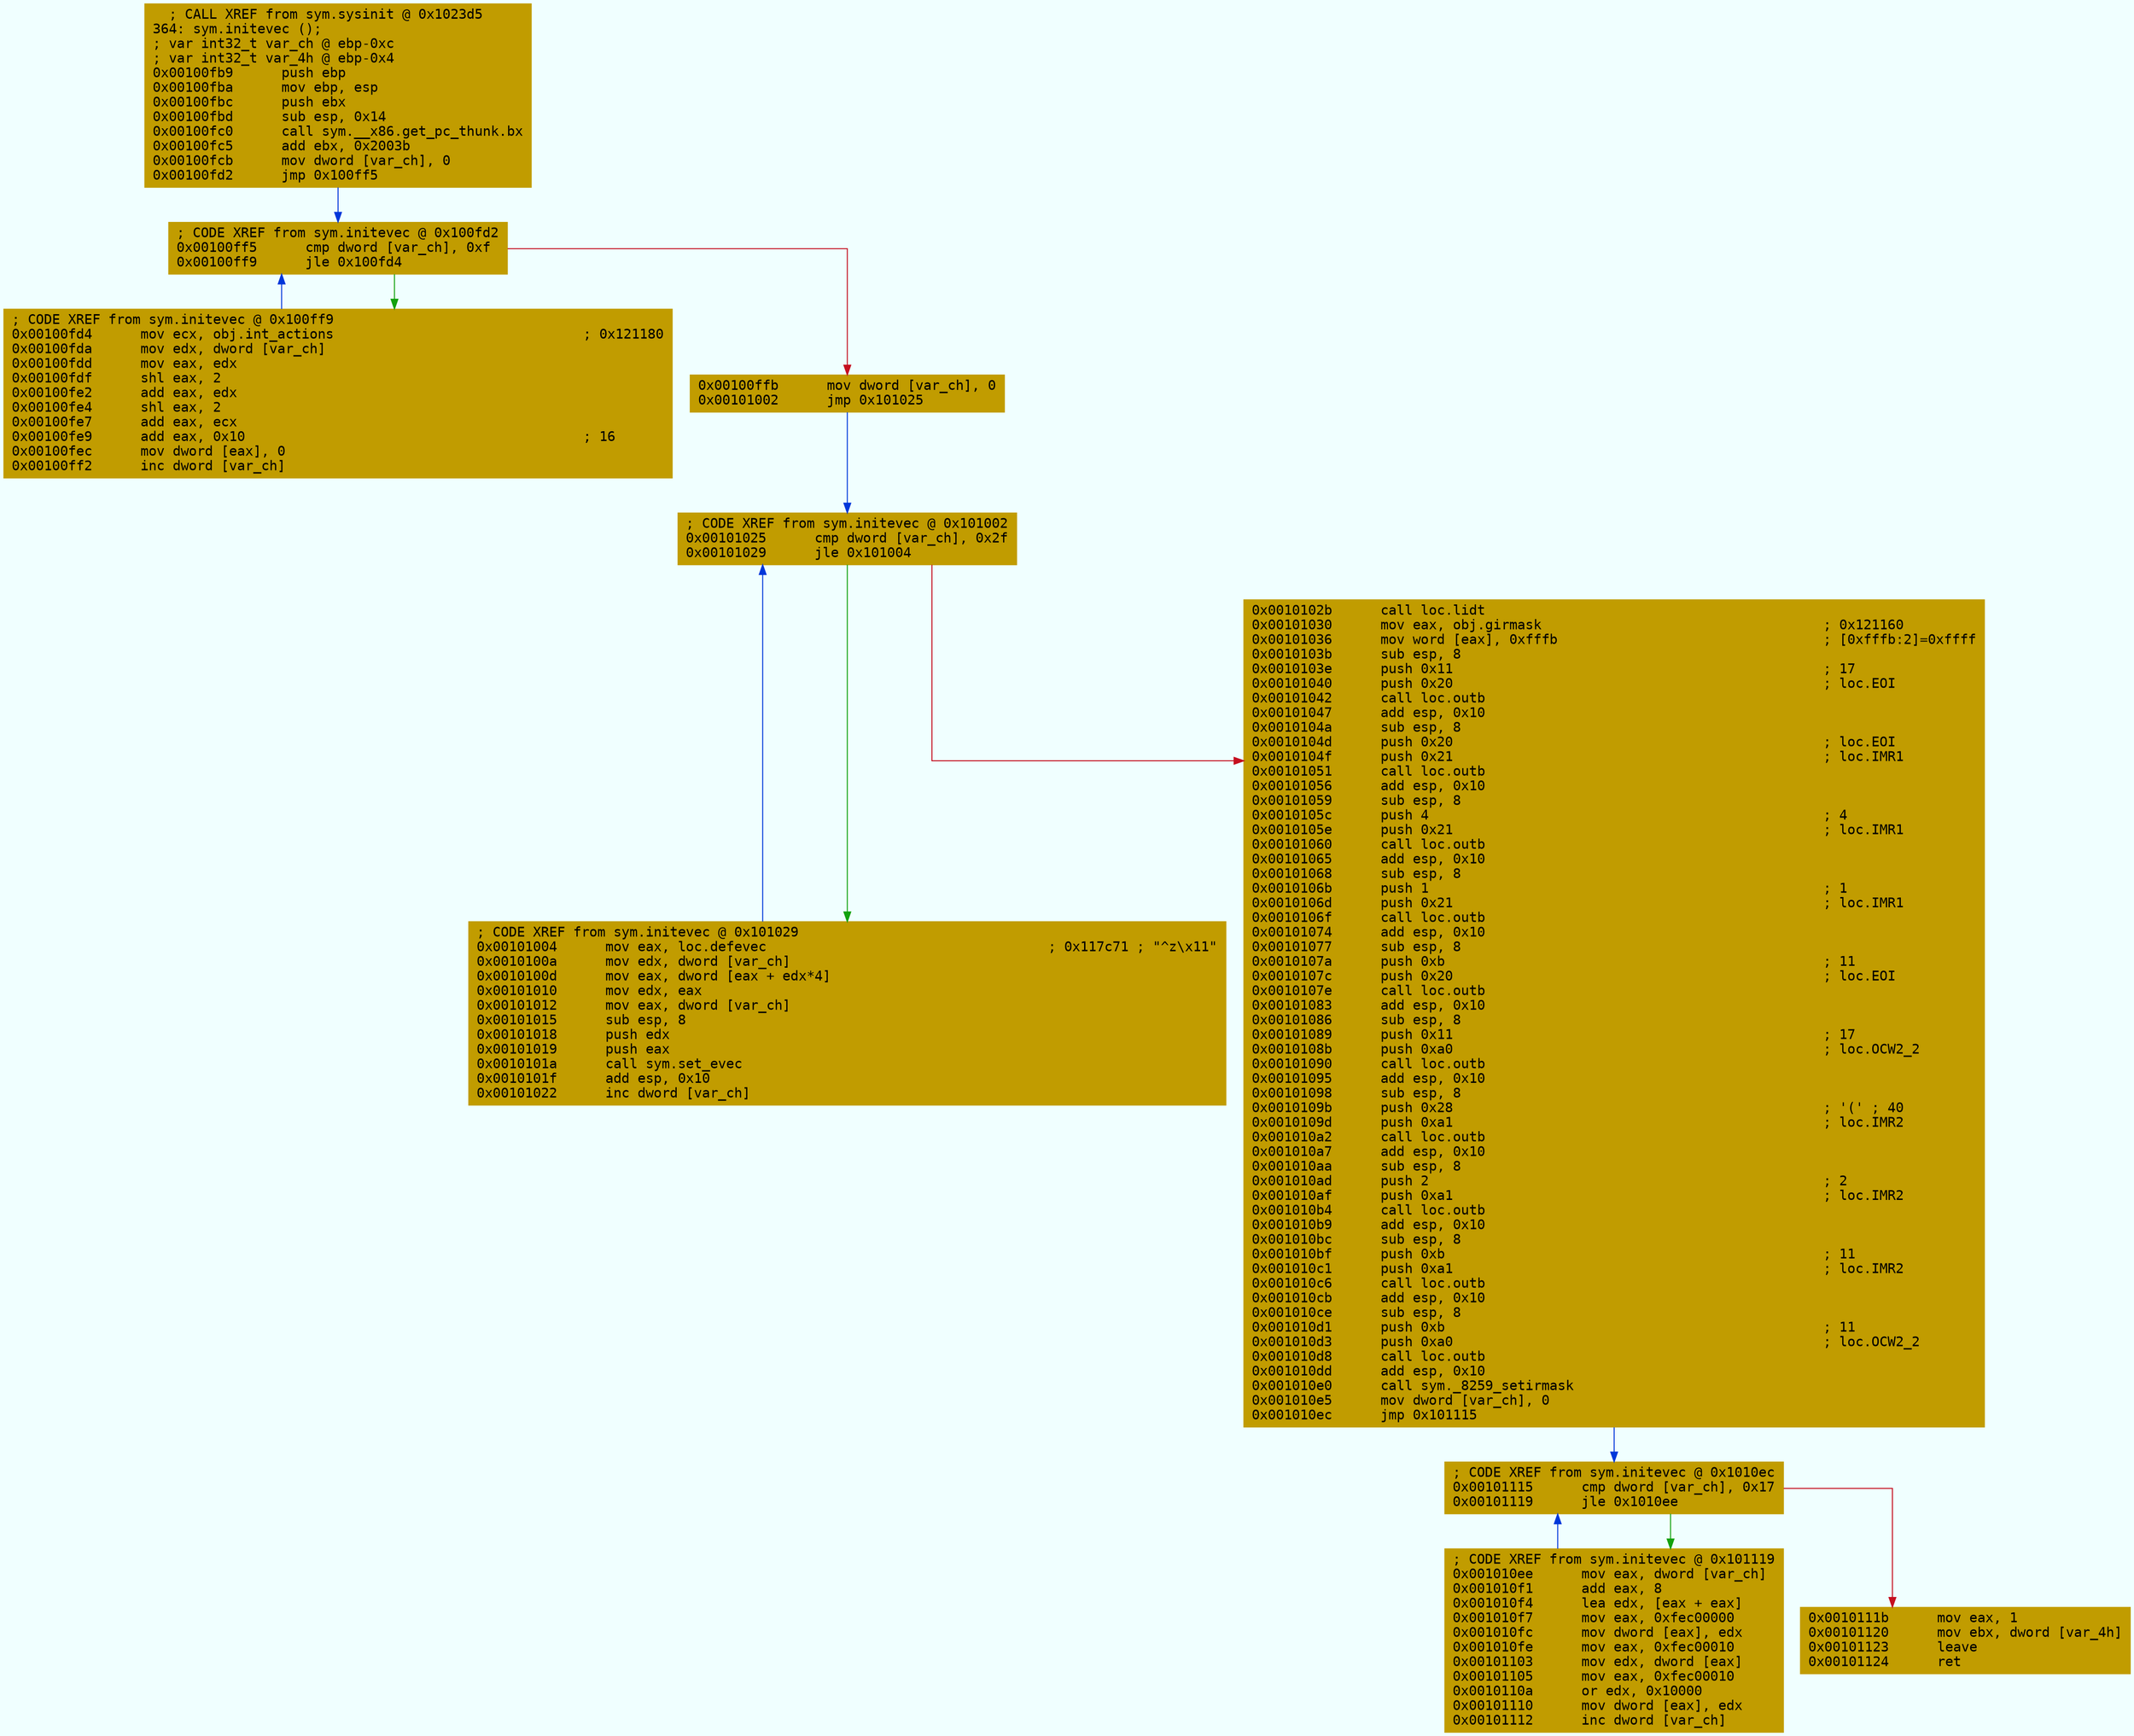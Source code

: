 digraph code {
	graph [bgcolor=azure fontsize=8 fontname="Courier" splines="ortho"];
	node [fillcolor=gray style=filled shape=box];
	edge [arrowhead="normal"];
	"0x00100fb9" [URL="sym.initevec/0x00100fb9", fillcolor="#c19c00",color="#c19c00", fontname="Courier",label="  ; CALL XREF from sym.sysinit @ 0x1023d5\l364: sym.initevec ();\l; var int32_t var_ch @ ebp-0xc\l; var int32_t var_4h @ ebp-0x4\l0x00100fb9      push ebp\l0x00100fba      mov ebp, esp\l0x00100fbc      push ebx\l0x00100fbd      sub esp, 0x14\l0x00100fc0      call sym.__x86.get_pc_thunk.bx\l0x00100fc5      add ebx, 0x2003b\l0x00100fcb      mov dword [var_ch], 0\l0x00100fd2      jmp 0x100ff5\l"]
	"0x00100fd4" [URL="sym.initevec/0x00100fd4", fillcolor="#c19c00",color="#c19c00", fontname="Courier",label="; CODE XREF from sym.initevec @ 0x100ff9\l0x00100fd4      mov ecx, obj.int_actions                               ; 0x121180\l0x00100fda      mov edx, dword [var_ch]\l0x00100fdd      mov eax, edx\l0x00100fdf      shl eax, 2\l0x00100fe2      add eax, edx\l0x00100fe4      shl eax, 2\l0x00100fe7      add eax, ecx\l0x00100fe9      add eax, 0x10                                          ; 16\l0x00100fec      mov dword [eax], 0\l0x00100ff2      inc dword [var_ch]\l"]
	"0x00100ff5" [URL="sym.initevec/0x00100ff5", fillcolor="#c19c00",color="#c19c00", fontname="Courier",label="; CODE XREF from sym.initevec @ 0x100fd2\l0x00100ff5      cmp dword [var_ch], 0xf\l0x00100ff9      jle 0x100fd4\l"]
	"0x00100ffb" [URL="sym.initevec/0x00100ffb", fillcolor="#c19c00",color="#c19c00", fontname="Courier",label="0x00100ffb      mov dword [var_ch], 0\l0x00101002      jmp 0x101025\l"]
	"0x00101004" [URL="sym.initevec/0x00101004", fillcolor="#c19c00",color="#c19c00", fontname="Courier",label="; CODE XREF from sym.initevec @ 0x101029\l0x00101004      mov eax, loc.defevec                                   ; 0x117c71 ; \"^z\\x11\"\l0x0010100a      mov edx, dword [var_ch]\l0x0010100d      mov eax, dword [eax + edx*4]\l0x00101010      mov edx, eax\l0x00101012      mov eax, dword [var_ch]\l0x00101015      sub esp, 8\l0x00101018      push edx\l0x00101019      push eax\l0x0010101a      call sym.set_evec\l0x0010101f      add esp, 0x10\l0x00101022      inc dword [var_ch]\l"]
	"0x00101025" [URL="sym.initevec/0x00101025", fillcolor="#c19c00",color="#c19c00", fontname="Courier",label="; CODE XREF from sym.initevec @ 0x101002\l0x00101025      cmp dword [var_ch], 0x2f\l0x00101029      jle 0x101004\l"]
	"0x0010102b" [URL="sym.initevec/0x0010102b", fillcolor="#c19c00",color="#c19c00", fontname="Courier",label="0x0010102b      call loc.lidt\l0x00101030      mov eax, obj.girmask                                   ; 0x121160\l0x00101036      mov word [eax], 0xfffb                                 ; [0xfffb:2]=0xffff\l0x0010103b      sub esp, 8\l0x0010103e      push 0x11                                              ; 17\l0x00101040      push 0x20                                              ; loc.EOI\l0x00101042      call loc.outb\l0x00101047      add esp, 0x10\l0x0010104a      sub esp, 8\l0x0010104d      push 0x20                                              ; loc.EOI\l0x0010104f      push 0x21                                              ; loc.IMR1\l0x00101051      call loc.outb\l0x00101056      add esp, 0x10\l0x00101059      sub esp, 8\l0x0010105c      push 4                                                 ; 4\l0x0010105e      push 0x21                                              ; loc.IMR1\l0x00101060      call loc.outb\l0x00101065      add esp, 0x10\l0x00101068      sub esp, 8\l0x0010106b      push 1                                                 ; 1\l0x0010106d      push 0x21                                              ; loc.IMR1\l0x0010106f      call loc.outb\l0x00101074      add esp, 0x10\l0x00101077      sub esp, 8\l0x0010107a      push 0xb                                               ; 11\l0x0010107c      push 0x20                                              ; loc.EOI\l0x0010107e      call loc.outb\l0x00101083      add esp, 0x10\l0x00101086      sub esp, 8\l0x00101089      push 0x11                                              ; 17\l0x0010108b      push 0xa0                                              ; loc.OCW2_2\l0x00101090      call loc.outb\l0x00101095      add esp, 0x10\l0x00101098      sub esp, 8\l0x0010109b      push 0x28                                              ; '(' ; 40\l0x0010109d      push 0xa1                                              ; loc.IMR2\l0x001010a2      call loc.outb\l0x001010a7      add esp, 0x10\l0x001010aa      sub esp, 8\l0x001010ad      push 2                                                 ; 2\l0x001010af      push 0xa1                                              ; loc.IMR2\l0x001010b4      call loc.outb\l0x001010b9      add esp, 0x10\l0x001010bc      sub esp, 8\l0x001010bf      push 0xb                                               ; 11\l0x001010c1      push 0xa1                                              ; loc.IMR2\l0x001010c6      call loc.outb\l0x001010cb      add esp, 0x10\l0x001010ce      sub esp, 8\l0x001010d1      push 0xb                                               ; 11\l0x001010d3      push 0xa0                                              ; loc.OCW2_2\l0x001010d8      call loc.outb\l0x001010dd      add esp, 0x10\l0x001010e0      call sym._8259_setirmask\l0x001010e5      mov dword [var_ch], 0\l0x001010ec      jmp 0x101115\l"]
	"0x001010ee" [URL="sym.initevec/0x001010ee", fillcolor="#c19c00",color="#c19c00", fontname="Courier",label="; CODE XREF from sym.initevec @ 0x101119\l0x001010ee      mov eax, dword [var_ch]\l0x001010f1      add eax, 8\l0x001010f4      lea edx, [eax + eax]\l0x001010f7      mov eax, 0xfec00000\l0x001010fc      mov dword [eax], edx\l0x001010fe      mov eax, 0xfec00010\l0x00101103      mov edx, dword [eax]\l0x00101105      mov eax, 0xfec00010\l0x0010110a      or edx, 0x10000\l0x00101110      mov dword [eax], edx\l0x00101112      inc dword [var_ch]\l"]
	"0x00101115" [URL="sym.initevec/0x00101115", fillcolor="#c19c00",color="#c19c00", fontname="Courier",label="; CODE XREF from sym.initevec @ 0x1010ec\l0x00101115      cmp dword [var_ch], 0x17\l0x00101119      jle 0x1010ee\l"]
	"0x0010111b" [URL="sym.initevec/0x0010111b", fillcolor="#c19c00",color="#c19c00", fontname="Courier",label="0x0010111b      mov eax, 1\l0x00101120      mov ebx, dword [var_4h]\l0x00101123      leave\l0x00101124      ret\l"]
        "0x00100fb9" -> "0x00100ff5" [color="#0037da"];
        "0x00100fd4" -> "0x00100ff5" [color="#0037da"];
        "0x00100ff5" -> "0x00100fd4" [color="#13a10e"];
        "0x00100ff5" -> "0x00100ffb" [color="#c50f1f"];
        "0x00100ffb" -> "0x00101025" [color="#0037da"];
        "0x00101004" -> "0x00101025" [color="#0037da"];
        "0x00101025" -> "0x00101004" [color="#13a10e"];
        "0x00101025" -> "0x0010102b" [color="#c50f1f"];
        "0x0010102b" -> "0x00101115" [color="#0037da"];
        "0x001010ee" -> "0x00101115" [color="#0037da"];
        "0x00101115" -> "0x001010ee" [color="#13a10e"];
        "0x00101115" -> "0x0010111b" [color="#c50f1f"];
}
